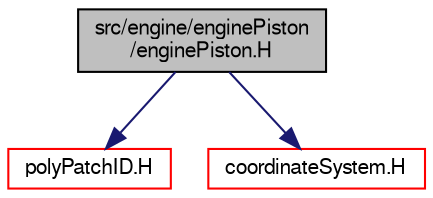 digraph "src/engine/enginePiston/enginePiston.H"
{
  bgcolor="transparent";
  edge [fontname="FreeSans",fontsize="10",labelfontname="FreeSans",labelfontsize="10"];
  node [fontname="FreeSans",fontsize="10",shape=record];
  Node0 [label="src/engine/enginePiston\l/enginePiston.H",height=0.2,width=0.4,color="black", fillcolor="grey75", style="filled", fontcolor="black"];
  Node0 -> Node1 [color="midnightblue",fontsize="10",style="solid",fontname="FreeSans"];
  Node1 [label="polyPatchID.H",height=0.2,width=0.4,color="red",URL="$a11144.html"];
  Node0 -> Node169 [color="midnightblue",fontsize="10",style="solid",fontname="FreeSans"];
  Node169 [label="coordinateSystem.H",height=0.2,width=0.4,color="red",URL="$a07520.html"];
}
